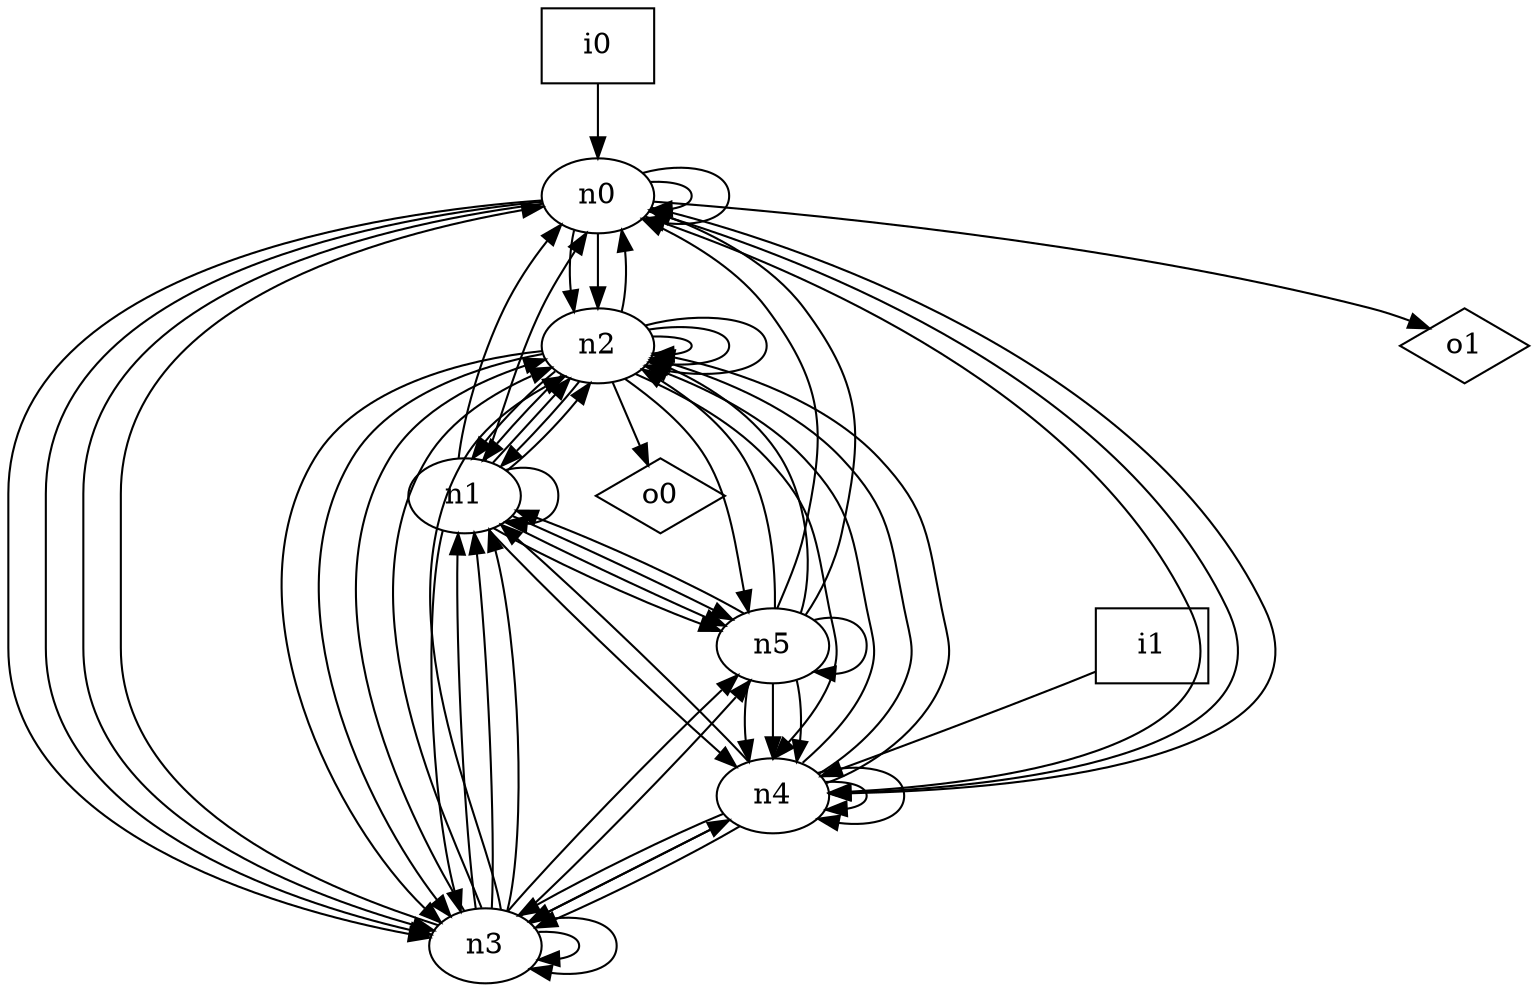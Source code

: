 digraph G {
n0 [label="n0"];
n1 [label="n1"];
n2 [label="n2"];
n3 [label="n3"];
n4 [label="n4"];
n5 [label="n5"];
n6 [label="i0",shape="box"];
n7 [label="i1",shape="box"];
n8 [label="o0",shape="diamond"];
n9 [label="o1",shape="diamond"];
n0 -> n0
n0 -> n0
n0 -> n2
n0 -> n2
n0 -> n3
n0 -> n3
n0 -> n3
n0 -> n4
n0 -> n4
n0 -> n4
n0 -> n9
n1 -> n0
n1 -> n0
n1 -> n1
n1 -> n2
n1 -> n2
n1 -> n3
n1 -> n4
n1 -> n5
n1 -> n5
n1 -> n5
n2 -> n0
n2 -> n1
n2 -> n1
n2 -> n1
n2 -> n2
n2 -> n2
n2 -> n2
n2 -> n3
n2 -> n3
n2 -> n4
n2 -> n5
n2 -> n8
n3 -> n0
n3 -> n1
n3 -> n1
n3 -> n1
n3 -> n2
n3 -> n2
n3 -> n2
n3 -> n3
n3 -> n3
n3 -> n4
n3 -> n5
n3 -> n5
n4 -> n1
n4 -> n2
n4 -> n2
n4 -> n2
n4 -> n3
n4 -> n3
n4 -> n3
n4 -> n4
n4 -> n4
n5 -> n0
n5 -> n0
n5 -> n1
n5 -> n2
n5 -> n2
n5 -> n4
n5 -> n4
n5 -> n4
n5 -> n5
n6 -> n0
n7 -> n4
}